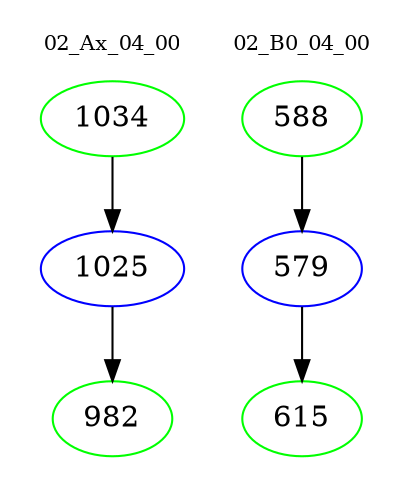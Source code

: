 digraph{
subgraph cluster_0 {
color = white
label = "02_Ax_04_00";
fontsize=10;
T0_1034 [label="1034", color="green"]
T0_1034 -> T0_1025 [color="black"]
T0_1025 [label="1025", color="blue"]
T0_1025 -> T0_982 [color="black"]
T0_982 [label="982", color="green"]
}
subgraph cluster_1 {
color = white
label = "02_B0_04_00";
fontsize=10;
T1_588 [label="588", color="green"]
T1_588 -> T1_579 [color="black"]
T1_579 [label="579", color="blue"]
T1_579 -> T1_615 [color="black"]
T1_615 [label="615", color="green"]
}
}
